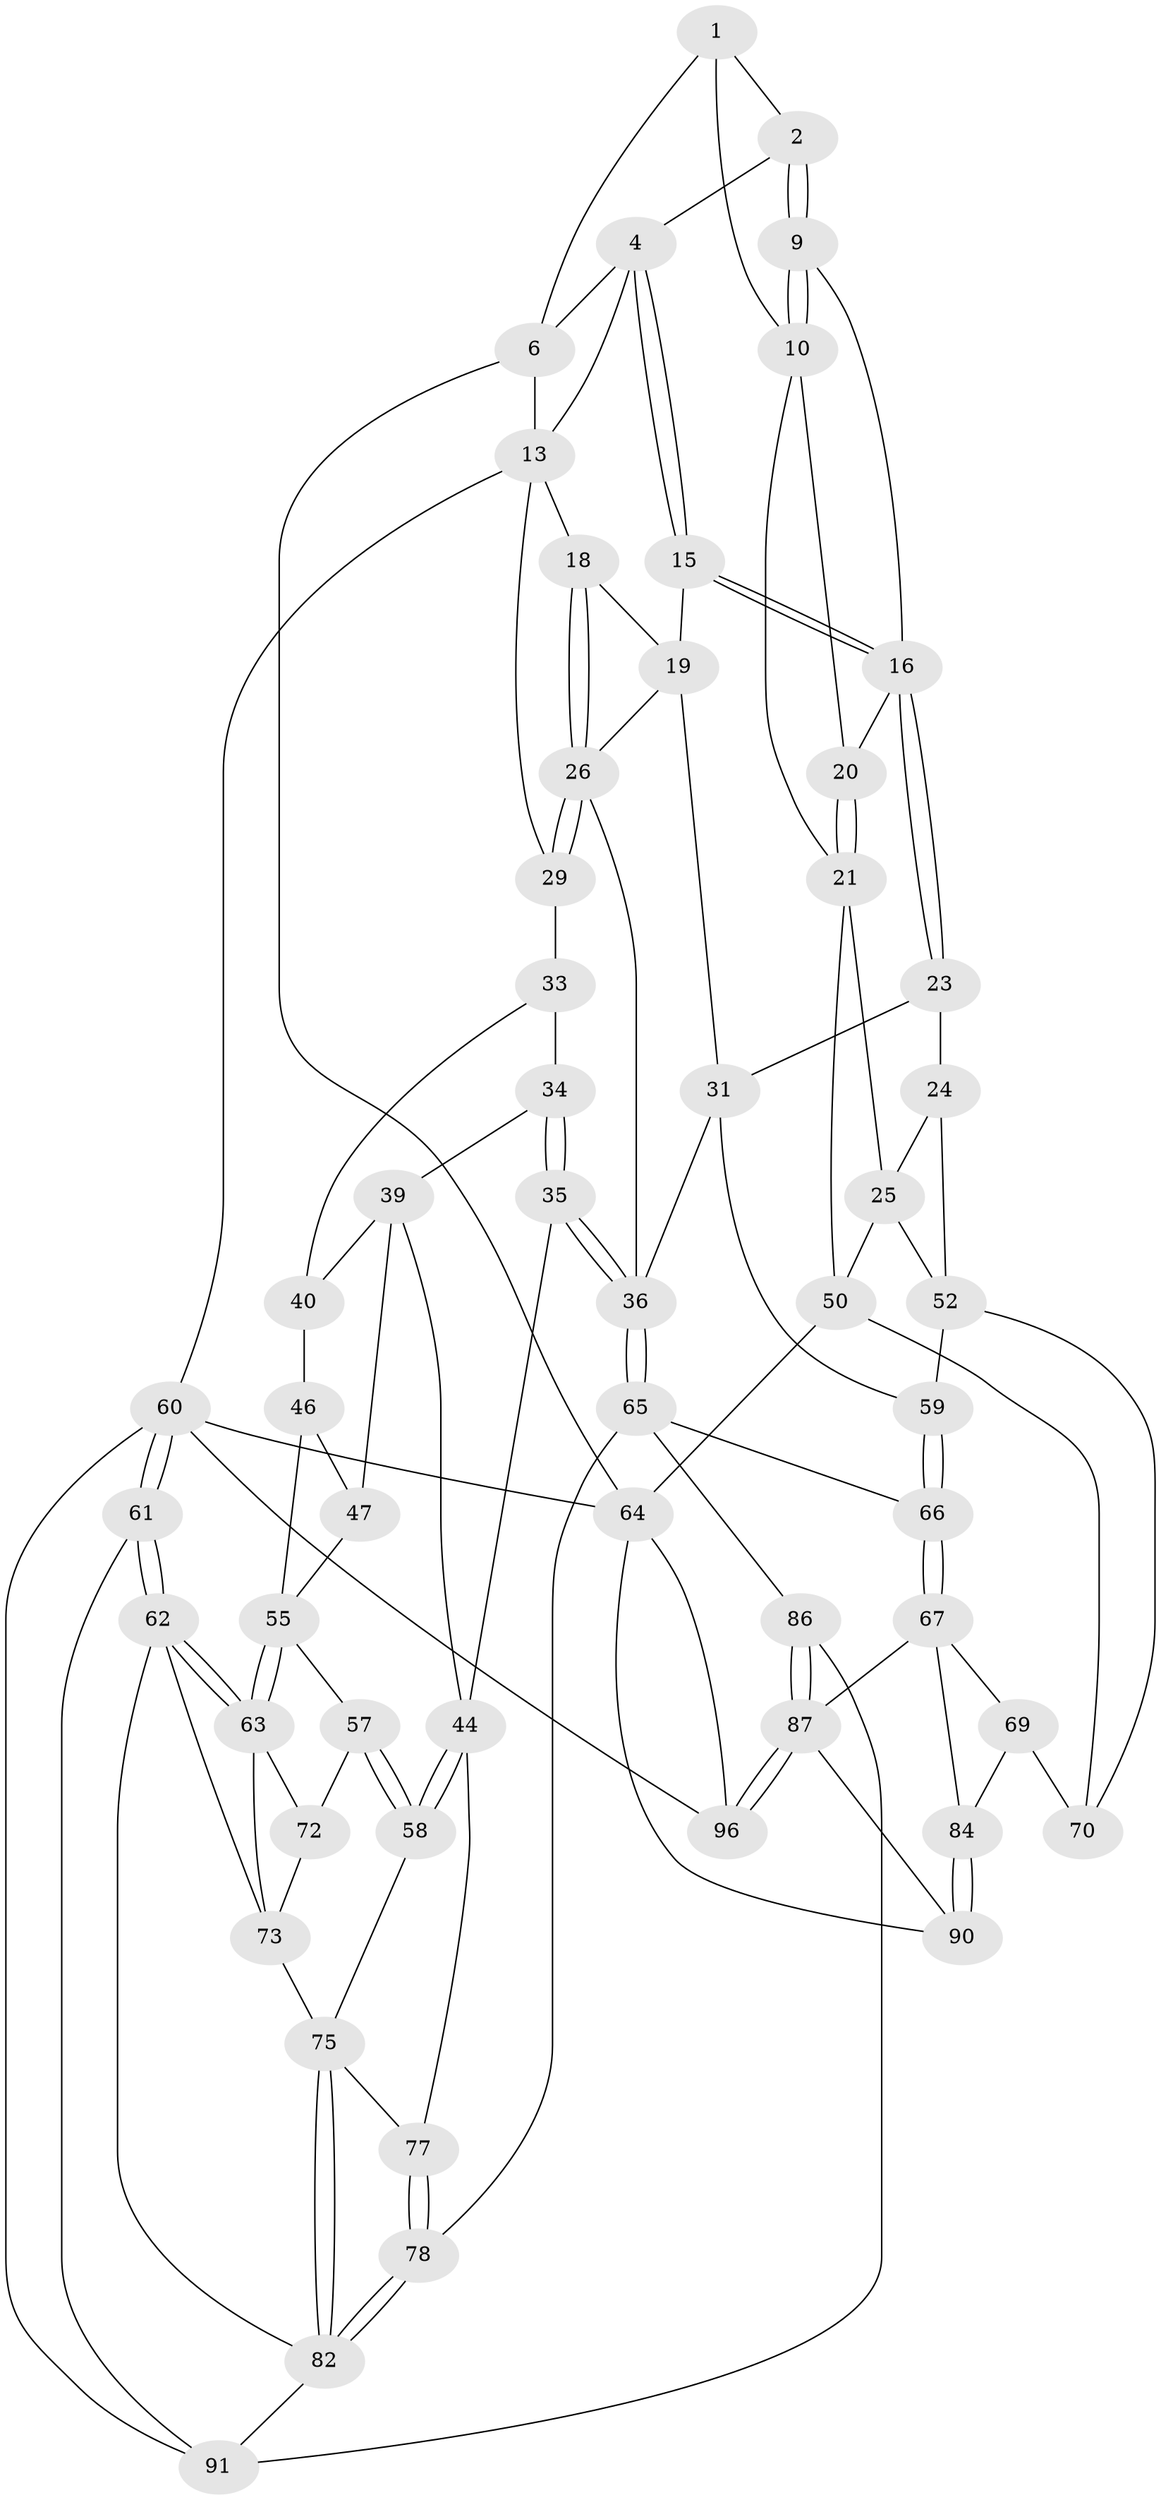 // original degree distribution, {3: 0.020833333333333332, 4: 0.25, 5: 0.5, 6: 0.22916666666666666}
// Generated by graph-tools (version 1.1) at 2025/42/03/06/25 10:42:27]
// undirected, 56 vertices, 124 edges
graph export_dot {
graph [start="1"]
  node [color=gray90,style=filled];
  1 [pos="+0.12620189058539777+0.08924611981792152",super="+7"];
  2 [pos="+0.13546006581094638+0.09347966637805902",super="+3"];
  4 [pos="+0.35968106745251066+0",super="+5"];
  6 [pos="+0+0",super="+8"];
  9 [pos="+0.08401320878440825+0.16379067502727224",super="+12"];
  10 [pos="+0.07521745704753426+0.17321676226838967",super="+11"];
  13 [pos="+0.5447101773567236+0",super="+14"];
  15 [pos="+0.2728994471562535+0.21799606020521775"];
  16 [pos="+0.2512029412846624+0.24959863623912265",super="+17"];
  18 [pos="+0.598811202400052+0.04372562356926495"];
  19 [pos="+0.38477740083500583+0.2243577820602303",super="+28"];
  20 [pos="+0.096889853487223+0.19289170670778832"];
  21 [pos="+0.11074971512836268+0.3027875069018606",super="+22"];
  23 [pos="+0.25063954264683325+0.2533784214316849",super="+32"];
  24 [pos="+0.19575095831928954+0.3095447186808563",super="+48"];
  25 [pos="+0.19469981468182915+0.31025748403412473",super="+49"];
  26 [pos="+0.6404365724213513+0.13240461185931854",super="+27"];
  29 [pos="+0.6427289470308964+0.1338983688119074",super="+30"];
  31 [pos="+0.4140972654474044+0.37581712313428944",super="+42"];
  33 [pos="+0.7032178210438156+0.18463096120478775",super="+38"];
  34 [pos="+0.7168126584380043+0.21166358377338082"];
  35 [pos="+0.6897120481712038+0.4709615182270655"];
  36 [pos="+0.5943806189649543+0.4984484582530282",super="+37"];
  39 [pos="+0.8461973701864737+0.3221928909858246",super="+43"];
  40 [pos="+0.981766901170619+0.2752577622761251",super="+41"];
  44 [pos="+0.8190562815008611+0.431499242771351",super="+45"];
  46 [pos="+0.9344644335912158+0.3922562584235874",super="+54"];
  47 [pos="+0.8931266269803091+0.40046843262322257"];
  50 [pos="+0+0.5828044387029847",super="+51"];
  52 [pos="+0.29943708873706965+0.484625713642706",super="+53"];
  55 [pos="+1+0.4063330384900495",super="+56"];
  57 [pos="+0.9276436992007299+0.5106441878550144"];
  58 [pos="+0.8918018132941693+0.5273384997379288"];
  59 [pos="+0.4181967209146724+0.5288409024054348"];
  60 [pos="+1+1",super="+95"];
  61 [pos="+1+1"];
  62 [pos="+1+1",super="+83"];
  63 [pos="+1+0.6006640679733785",super="+71"];
  64 [pos="+0+1",super="+93"];
  65 [pos="+0.5587813638276375+0.6220930583240052",super="+79"];
  66 [pos="+0.436936676555948+0.6415312145459205"];
  67 [pos="+0.42860727964460715+0.6466613148395544",super="+68"];
  69 [pos="+0.28701933767561705+0.5821938400064643",super="+81"];
  70 [pos="+0.2701083828193662+0.5385575563647436",super="+80"];
  72 [pos="+0.9529810509834762+0.5483339134145958"];
  73 [pos="+0.9552867954204772+0.6336701184987354",super="+74"];
  75 [pos="+0.8443492964229086+0.651359875968343",super="+76"];
  77 [pos="+0.7428692566211086+0.5131204621674149"];
  78 [pos="+0.6979239599290238+0.6491623014348937"];
  82 [pos="+0.7990423047651004+0.6913443336013649",super="+89"];
  84 [pos="+0.24331446881290275+0.7371004594264322",super="+85"];
  86 [pos="+0.6039989808655781+0.7634583348120235"];
  87 [pos="+0.4964208160829218+0.9016093684542409",super="+88"];
  90 [pos="+0.2828300149447735+0.8211494145369066",super="+92"];
  91 [pos="+0.7570997120307296+0.8138146462580726",super="+94"];
  96 [pos="+0.5278761065208025+1"];
  1 -- 2;
  1 -- 6;
  1 -- 10;
  2 -- 9 [weight=2];
  2 -- 9;
  2 -- 4;
  4 -- 15;
  4 -- 15;
  4 -- 13;
  4 -- 6;
  6 -- 64;
  6 -- 13;
  9 -- 10;
  9 -- 10;
  9 -- 16;
  10 -- 20;
  10 -- 21;
  13 -- 18;
  13 -- 29;
  13 -- 60;
  15 -- 16;
  15 -- 16;
  15 -- 19;
  16 -- 23;
  16 -- 23;
  16 -- 20;
  18 -- 19;
  18 -- 26;
  18 -- 26;
  19 -- 31;
  19 -- 26;
  20 -- 21;
  20 -- 21;
  21 -- 25;
  21 -- 50;
  23 -- 24 [weight=2];
  23 -- 31;
  24 -- 25;
  24 -- 52;
  25 -- 50;
  25 -- 52;
  26 -- 29;
  26 -- 29;
  26 -- 36;
  29 -- 33 [weight=2];
  31 -- 59;
  31 -- 36;
  33 -- 34;
  33 -- 40;
  34 -- 35;
  34 -- 35;
  34 -- 39;
  35 -- 36;
  35 -- 36;
  35 -- 44;
  36 -- 65;
  36 -- 65;
  39 -- 40;
  39 -- 44;
  39 -- 47;
  40 -- 46 [weight=2];
  44 -- 58;
  44 -- 58;
  44 -- 77;
  46 -- 47;
  46 -- 55;
  47 -- 55;
  50 -- 64;
  50 -- 70;
  52 -- 59;
  52 -- 70;
  55 -- 63;
  55 -- 63;
  55 -- 57;
  57 -- 58;
  57 -- 58;
  57 -- 72;
  58 -- 75;
  59 -- 66;
  59 -- 66;
  60 -- 61;
  60 -- 61;
  60 -- 64;
  60 -- 96;
  60 -- 91;
  61 -- 62;
  61 -- 62;
  61 -- 91;
  62 -- 63;
  62 -- 63;
  62 -- 73;
  62 -- 82;
  63 -- 72;
  63 -- 73;
  64 -- 90;
  64 -- 96;
  65 -- 66;
  65 -- 78;
  65 -- 86;
  66 -- 67;
  66 -- 67;
  67 -- 84;
  67 -- 69;
  67 -- 87;
  69 -- 70 [weight=2];
  69 -- 84;
  72 -- 73;
  73 -- 75;
  75 -- 82;
  75 -- 82;
  75 -- 77;
  77 -- 78;
  77 -- 78;
  78 -- 82;
  78 -- 82;
  82 -- 91;
  84 -- 90 [weight=2];
  84 -- 90;
  86 -- 87;
  86 -- 87;
  86 -- 91;
  87 -- 96;
  87 -- 96;
  87 -- 90;
}
